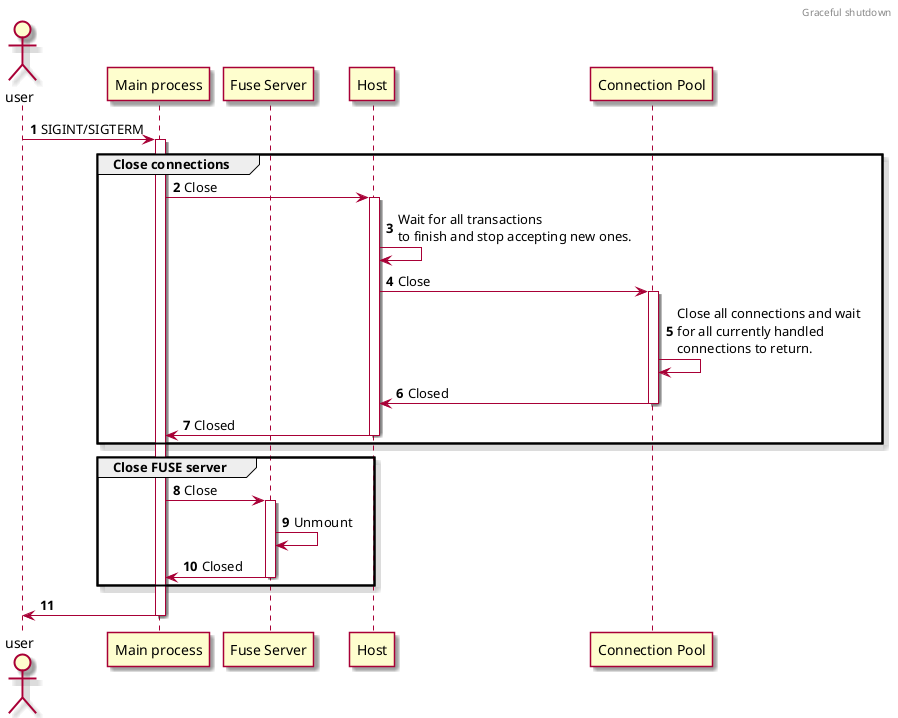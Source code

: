 @startuml
'https://plantuml.com/sequence-diagram

skin rose

header Graceful shutdown

actor user
participant "Main process" as main
participant "Fuse Server" as server
participant "Host" as host
participant "Connection Pool" as pool

autonumber

user -> main ++ : SIGINT/SIGTERM

group Close connections
    main -> host ++ : Close
    host -> host : Wait for all transactions\nto finish and stop accepting new ones.
    host -> pool ++ : Close
    pool -> pool : Close all connections and wait\nfor all currently handled\nconnections to return.
    pool -> host -- : Closed
    host -> main -- : Closed
end

group Close FUSE server
    main -> server ++ : Close
    server -> server : Unmount
    server -> main -- : Closed
end

main -> user --

@enduml
